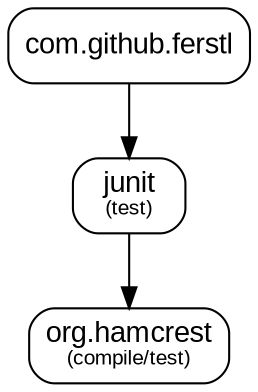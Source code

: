 digraph "merge-test" {
  node [shape="box",style="rounded",fontname="Arial",fontsize="14"]
  edge [fontsize="10",fontname="Arial"]

  // Node Definitions:
  "com.github.ferstl"[label=<<font point-size="14">com.github.ferstl</font>>]
  "junit"[label=<<font point-size="14">junit</font><font point-size="10"><br/>(test)</font>>]
  "org.hamcrest"[label=<<font point-size="14">org.hamcrest</font><font point-size="10"><br/>(compile/test)</font>>]

  // Edge Definitions:
  "junit" -> "org.hamcrest"
  "com.github.ferstl" -> "junit"
}
